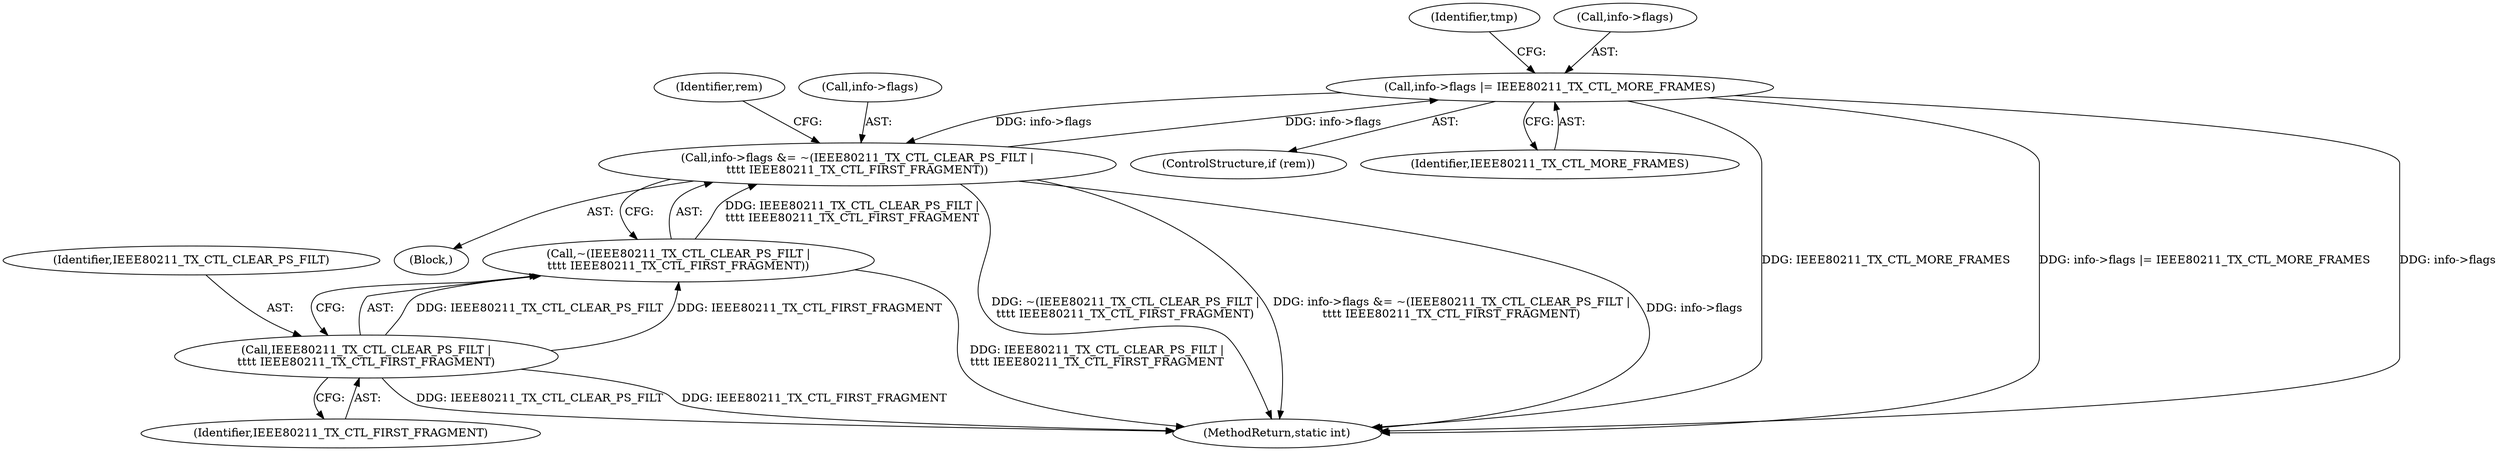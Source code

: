 digraph "0_linux_338f977f4eb441e69bb9a46eaa0ac715c931a67f@pointer" {
"1000231" [label="(Call,info->flags |= IEEE80211_TX_CTL_MORE_FRAMES)"];
"1000221" [label="(Call,info->flags &= ~(IEEE80211_TX_CTL_CLEAR_PS_FILT |\n\t\t\t\t IEEE80211_TX_CTL_FIRST_FRAGMENT))"];
"1000231" [label="(Call,info->flags |= IEEE80211_TX_CTL_MORE_FRAMES)"];
"1000225" [label="(Call,~(IEEE80211_TX_CTL_CLEAR_PS_FILT |\n\t\t\t\t IEEE80211_TX_CTL_FIRST_FRAGMENT))"];
"1000226" [label="(Call,IEEE80211_TX_CTL_CLEAR_PS_FILT |\n\t\t\t\t IEEE80211_TX_CTL_FIRST_FRAGMENT)"];
"1000230" [label="(Identifier,rem)"];
"1000222" [label="(Call,info->flags)"];
"1000237" [label="(Identifier,tmp)"];
"1000226" [label="(Call,IEEE80211_TX_CTL_CLEAR_PS_FILT |\n\t\t\t\t IEEE80211_TX_CTL_FIRST_FRAGMENT)"];
"1000229" [label="(ControlStructure,if (rem))"];
"1000225" [label="(Call,~(IEEE80211_TX_CTL_CLEAR_PS_FILT |\n\t\t\t\t IEEE80211_TX_CTL_FIRST_FRAGMENT))"];
"1000152" [label="(Block,)"];
"1000231" [label="(Call,info->flags |= IEEE80211_TX_CTL_MORE_FRAMES)"];
"1000221" [label="(Call,info->flags &= ~(IEEE80211_TX_CTL_CLEAR_PS_FILT |\n\t\t\t\t IEEE80211_TX_CTL_FIRST_FRAGMENT))"];
"1000235" [label="(Identifier,IEEE80211_TX_CTL_MORE_FRAMES)"];
"1000281" [label="(MethodReturn,static int)"];
"1000228" [label="(Identifier,IEEE80211_TX_CTL_FIRST_FRAGMENT)"];
"1000232" [label="(Call,info->flags)"];
"1000227" [label="(Identifier,IEEE80211_TX_CTL_CLEAR_PS_FILT)"];
"1000231" -> "1000229"  [label="AST: "];
"1000231" -> "1000235"  [label="CFG: "];
"1000232" -> "1000231"  [label="AST: "];
"1000235" -> "1000231"  [label="AST: "];
"1000237" -> "1000231"  [label="CFG: "];
"1000231" -> "1000281"  [label="DDG: IEEE80211_TX_CTL_MORE_FRAMES"];
"1000231" -> "1000281"  [label="DDG: info->flags |= IEEE80211_TX_CTL_MORE_FRAMES"];
"1000231" -> "1000281"  [label="DDG: info->flags"];
"1000231" -> "1000221"  [label="DDG: info->flags"];
"1000221" -> "1000231"  [label="DDG: info->flags"];
"1000221" -> "1000152"  [label="AST: "];
"1000221" -> "1000225"  [label="CFG: "];
"1000222" -> "1000221"  [label="AST: "];
"1000225" -> "1000221"  [label="AST: "];
"1000230" -> "1000221"  [label="CFG: "];
"1000221" -> "1000281"  [label="DDG: ~(IEEE80211_TX_CTL_CLEAR_PS_FILT |\n\t\t\t\t IEEE80211_TX_CTL_FIRST_FRAGMENT)"];
"1000221" -> "1000281"  [label="DDG: info->flags &= ~(IEEE80211_TX_CTL_CLEAR_PS_FILT |\n\t\t\t\t IEEE80211_TX_CTL_FIRST_FRAGMENT)"];
"1000221" -> "1000281"  [label="DDG: info->flags"];
"1000225" -> "1000221"  [label="DDG: IEEE80211_TX_CTL_CLEAR_PS_FILT |\n\t\t\t\t IEEE80211_TX_CTL_FIRST_FRAGMENT"];
"1000225" -> "1000226"  [label="CFG: "];
"1000226" -> "1000225"  [label="AST: "];
"1000225" -> "1000281"  [label="DDG: IEEE80211_TX_CTL_CLEAR_PS_FILT |\n\t\t\t\t IEEE80211_TX_CTL_FIRST_FRAGMENT"];
"1000226" -> "1000225"  [label="DDG: IEEE80211_TX_CTL_CLEAR_PS_FILT"];
"1000226" -> "1000225"  [label="DDG: IEEE80211_TX_CTL_FIRST_FRAGMENT"];
"1000226" -> "1000228"  [label="CFG: "];
"1000227" -> "1000226"  [label="AST: "];
"1000228" -> "1000226"  [label="AST: "];
"1000226" -> "1000281"  [label="DDG: IEEE80211_TX_CTL_CLEAR_PS_FILT"];
"1000226" -> "1000281"  [label="DDG: IEEE80211_TX_CTL_FIRST_FRAGMENT"];
}
